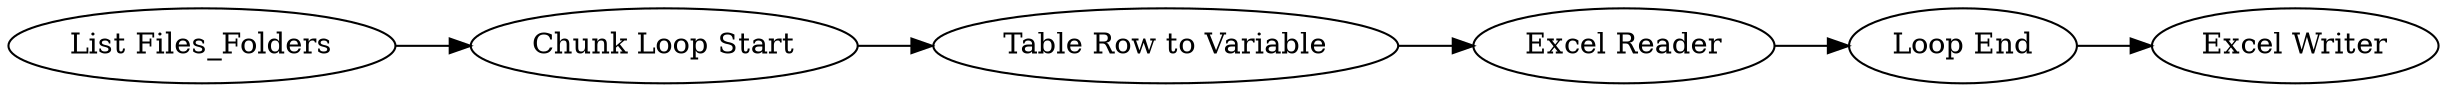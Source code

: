 digraph {
	4 -> 5
	3 -> 4
	5 -> 6
	1 -> 2
	2 -> 3
	5 [label="Loop End"]
	1 [label="List Files_Folders"]
	4 [label="Excel Reader"]
	6 [label="Excel Writer"]
	3 [label="Table Row to Variable"]
	2 [label="Chunk Loop Start"]
	rankdir=LR
}
